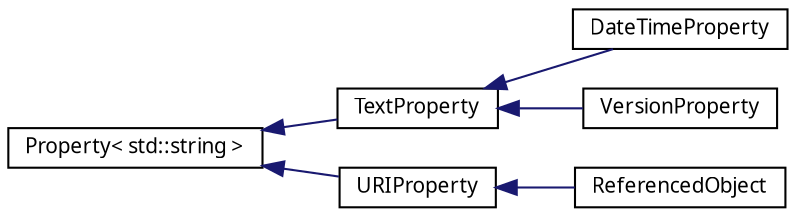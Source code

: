 digraph "Graphical Class Hierarchy"
{
  edge [fontname="FreeSans.ttf",fontsize="10",labelfontname="FreeSans.ttf",labelfontsize="10"];
  node [fontname="FreeSans.ttf",fontsize="10",shape=record];
  rankdir="LR";
  Node0 [label="Property\< std::string \>",height=0.2,width=0.4,color="black", fillcolor="white", style="filled",URL="$classsbol_1_1_property.html"];
  Node0 -> Node1 [dir="back",color="midnightblue",fontsize="10",style="solid",fontname="FreeSans.ttf"];
  Node1 [label="TextProperty",height=0.2,width=0.4,color="black", fillcolor="white", style="filled",URL="$classsbol_1_1_text_property.html",tooltip="TextProperty objects are used to contain string literals. "];
  Node1 -> Node2 [dir="back",color="midnightblue",fontsize="10",style="solid",fontname="FreeSans.ttf"];
  Node2 [label="DateTimeProperty",height=0.2,width=0.4,color="black", fillcolor="white", style="filled",URL="$classsbol_1_1_date_time_property.html",tooltip="Contains a DateTime string following XML Schema. "];
  Node1 -> Node3 [dir="back",color="midnightblue",fontsize="10",style="solid",fontname="FreeSans.ttf"];
  Node3 [label="VersionProperty",height=0.2,width=0.4,color="black", fillcolor="white", style="filled",URL="$classsbol_1_1_version_property.html",tooltip="Contains a version number for an SBOL object. "];
  Node0 -> Node4 [dir="back",color="midnightblue",fontsize="10",style="solid",fontname="FreeSans.ttf"];
  Node4 [label="URIProperty",height=0.2,width=0.4,color="black", fillcolor="white", style="filled",URL="$classsbol_1_1_u_r_i_property.html",tooltip="A URIProperty may contain a restricted type of string that conforms to the specification for a Unifor..."];
  Node4 -> Node5 [dir="back",color="midnightblue",fontsize="10",style="solid",fontname="FreeSans.ttf"];
  Node5 [label="ReferencedObject",height=0.2,width=0.4,color="black", fillcolor="white", style="filled",URL="$classsbol_1_1_referenced_object.html",tooltip="A reference to another SBOL object Contains a Uniform Resource Identifier (URI) that refers to an an ..."];
}
